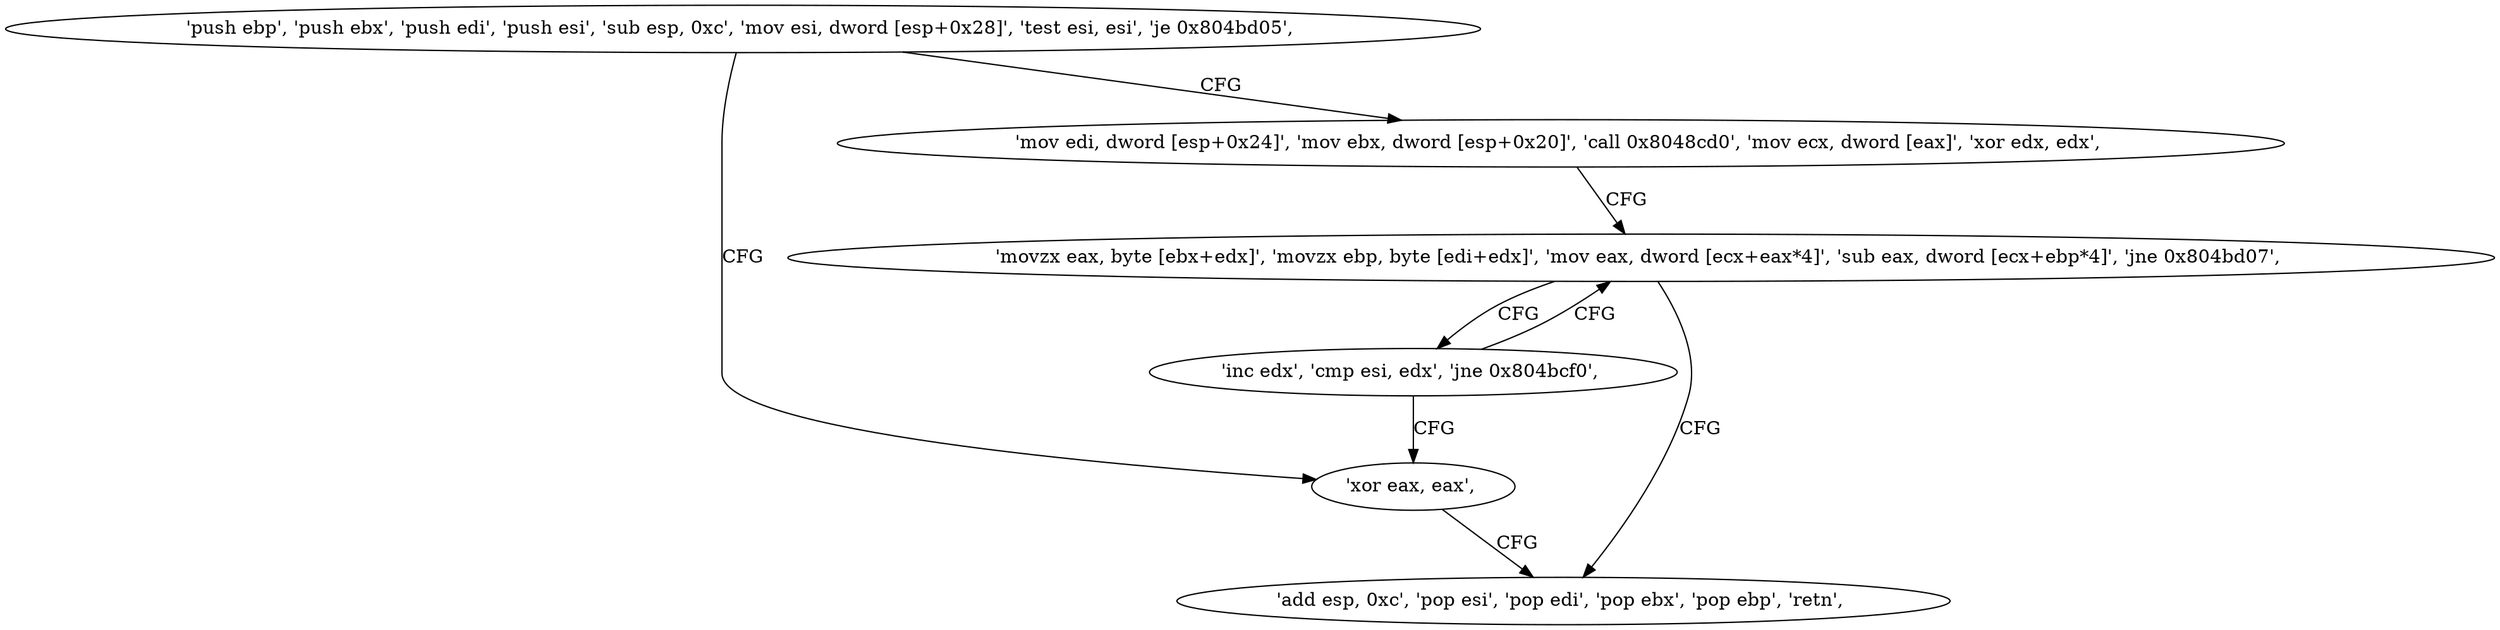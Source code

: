 digraph "func" {
"134528208" [label = "'push ebp', 'push ebx', 'push edi', 'push esi', 'sub esp, 0xc', 'mov esi, dword [esp+0x28]', 'test esi, esi', 'je 0x804bd05', " ]
"134528261" [label = "'xor eax, eax', " ]
"134528223" [label = "'mov edi, dword [esp+0x24]', 'mov ebx, dword [esp+0x20]', 'call 0x8048cd0', 'mov ecx, dword [eax]', 'xor edx, edx', " ]
"134528263" [label = "'add esp, 0xc', 'pop esi', 'pop edi', 'pop ebx', 'pop ebp', 'retn', " ]
"134528240" [label = "'movzx eax, byte [ebx+edx]', 'movzx ebp, byte [edi+edx]', 'mov eax, dword [ecx+eax*4]', 'sub eax, dword [ecx+ebp*4]', 'jne 0x804bd07', " ]
"134528256" [label = "'inc edx', 'cmp esi, edx', 'jne 0x804bcf0', " ]
"134528208" -> "134528261" [ label = "CFG" ]
"134528208" -> "134528223" [ label = "CFG" ]
"134528261" -> "134528263" [ label = "CFG" ]
"134528223" -> "134528240" [ label = "CFG" ]
"134528240" -> "134528263" [ label = "CFG" ]
"134528240" -> "134528256" [ label = "CFG" ]
"134528256" -> "134528240" [ label = "CFG" ]
"134528256" -> "134528261" [ label = "CFG" ]
}
